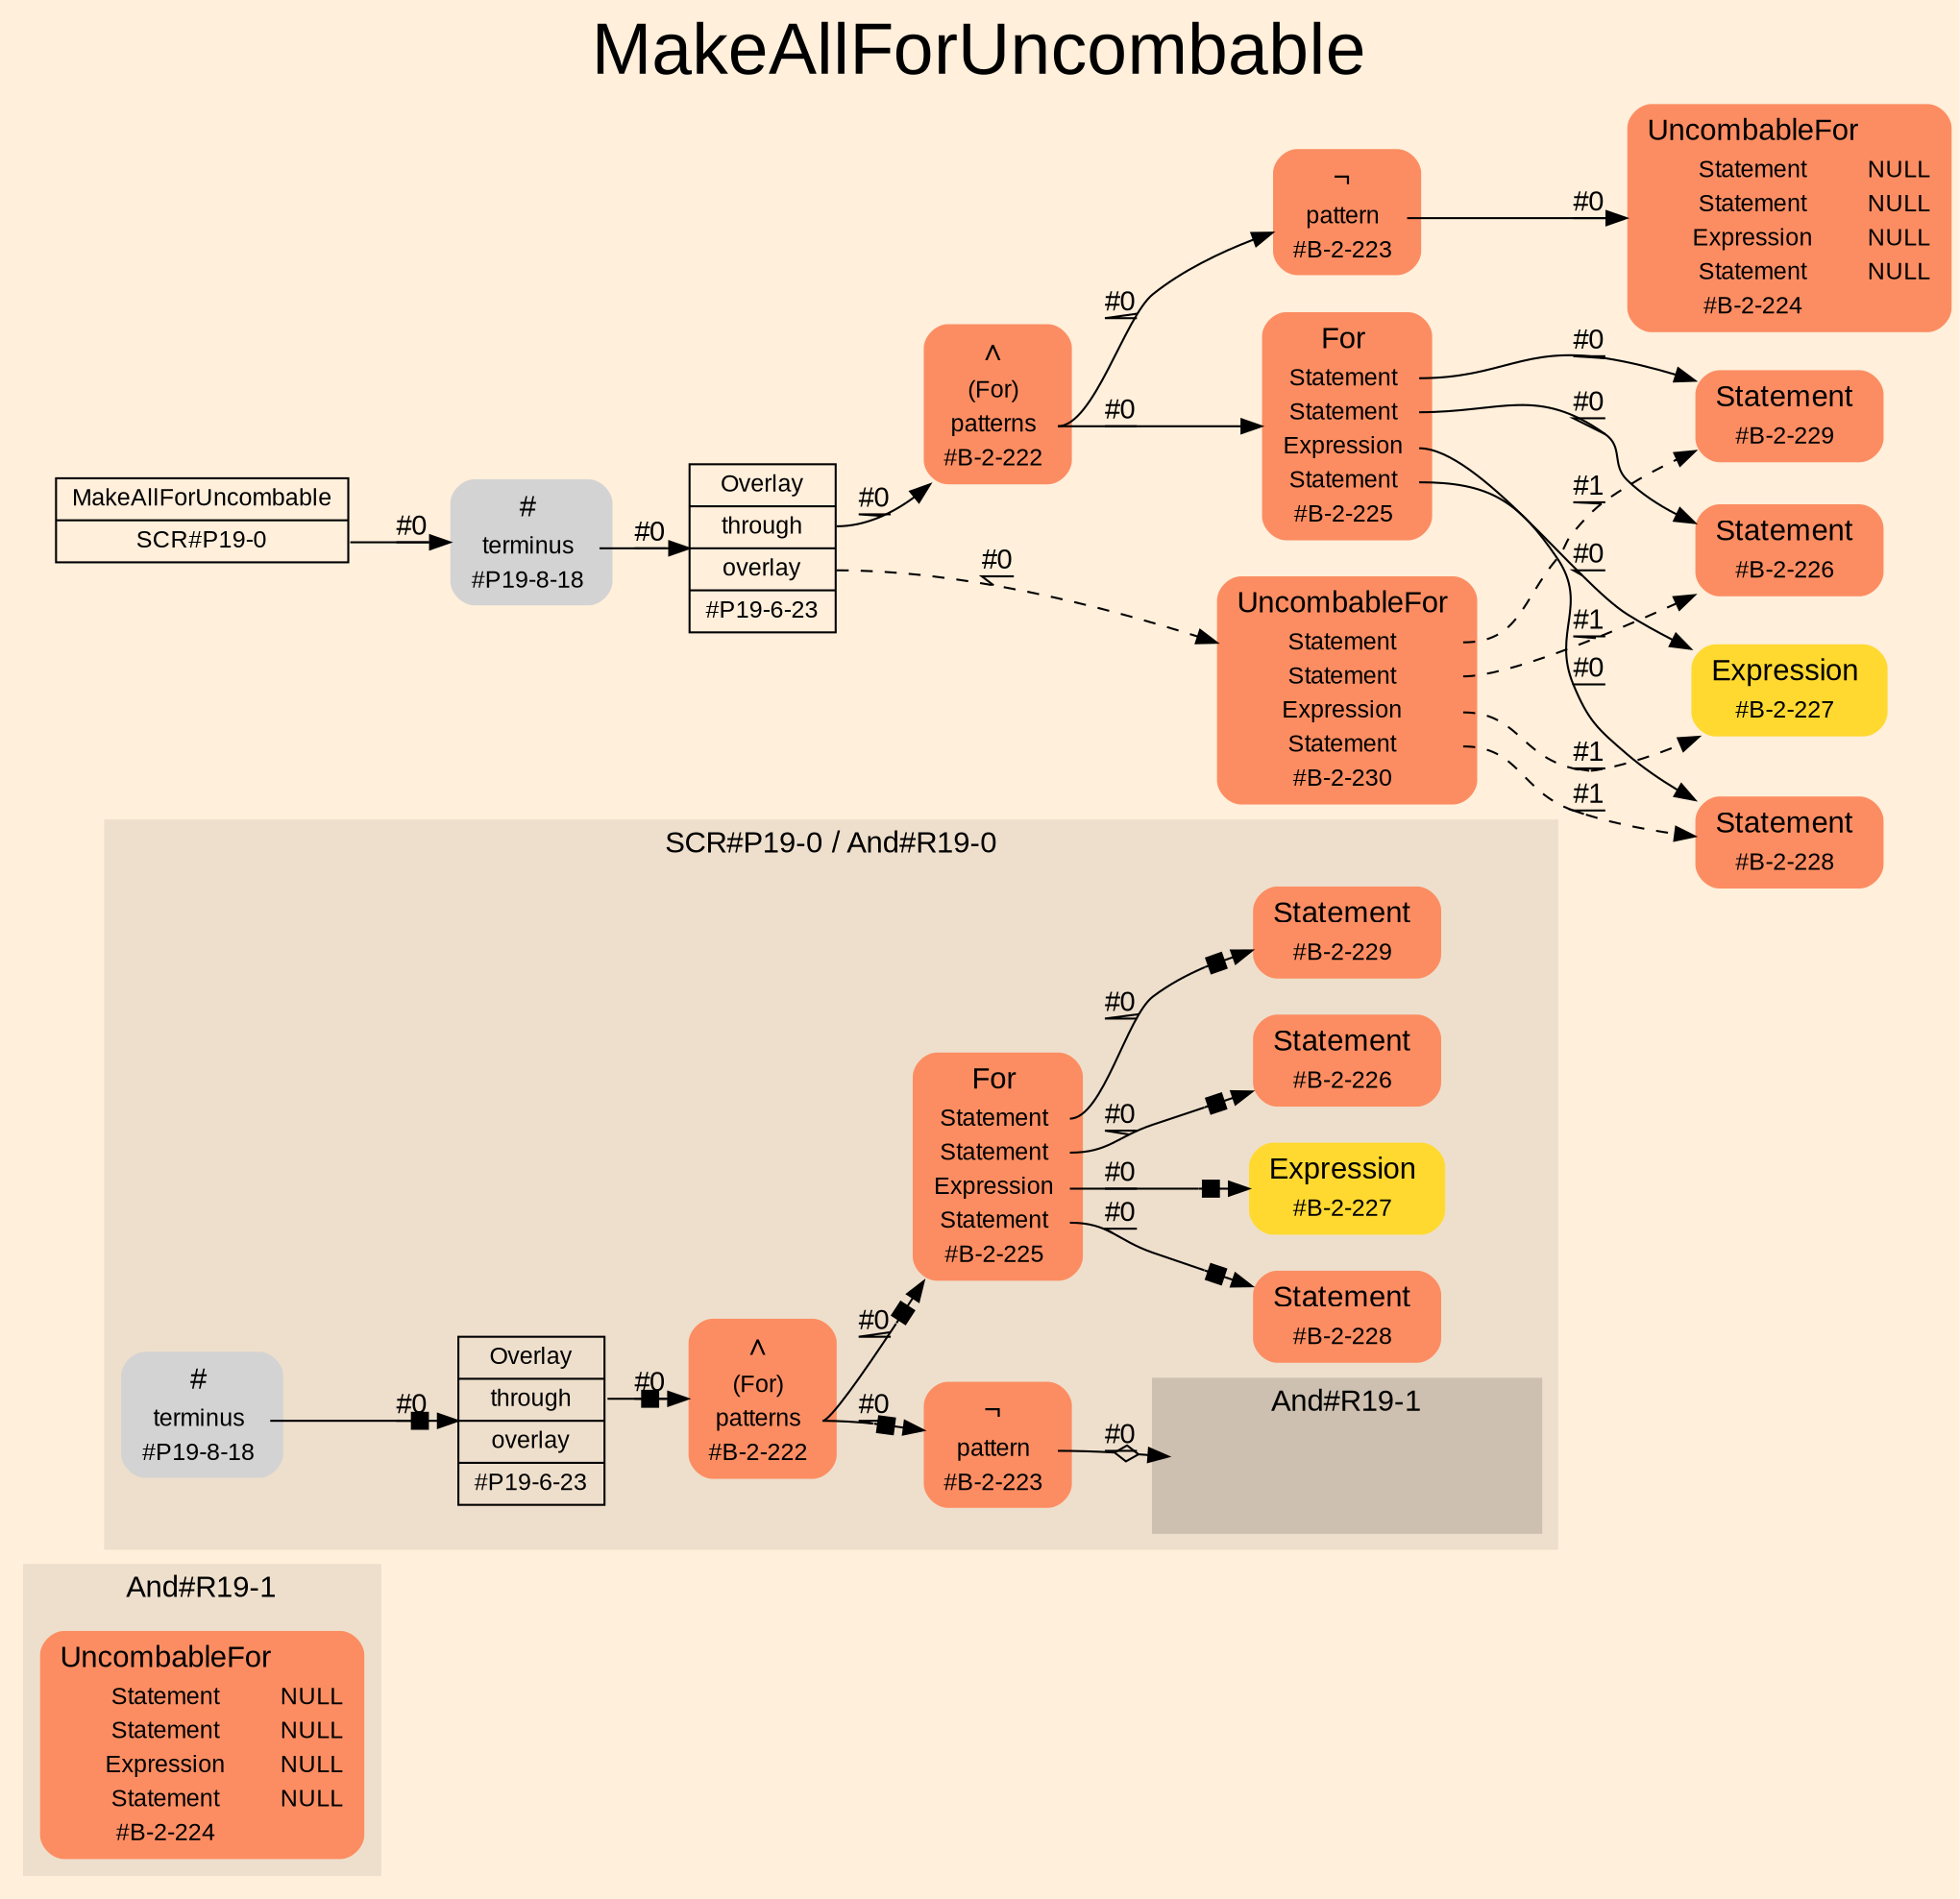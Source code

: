 digraph "MakeAllForUncombable" {
label = "MakeAllForUncombable"
labelloc = t
fontsize = "36"
graph [
    rankdir = "LR"
    ranksep = 0.3
    bgcolor = antiquewhite1
    color = black
    fontcolor = black
    fontname = "Arial"
];
node [
    fontname = "Arial"
];
edge [
    fontname = "Arial"
];

// -------------------- figure And#R19-1 --------------------
subgraph "clusterAnd#R19-1" {
    label = "And#R19-1"
    style = "filled"
    color = antiquewhite2
    fontsize = "15"
    "And#R19-1 / #B-2-224" [
        shape = "plaintext"
        fillcolor = "/set28/2"
        label = <<TABLE BORDER="0" CELLBORDER="0" CELLSPACING="0">
         <TR><TD><FONT POINT-SIZE="15.0">UncombableFor</FONT></TD><TD></TD></TR>
         <TR><TD>Statement</TD><TD PORT="port0">NULL</TD></TR>
         <TR><TD>Statement</TD><TD PORT="port1">NULL</TD></TR>
         <TR><TD>Expression</TD><TD PORT="port2">NULL</TD></TR>
         <TR><TD>Statement</TD><TD PORT="port3">NULL</TD></TR>
         <TR><TD>#B-2-224</TD><TD PORT="port4"></TD></TR>
        </TABLE>>
        style = "rounded,filled"
        fontsize = "12"
    ];
    
}


// -------------------- figure And#R19-0 --------------------
subgraph "clusterAnd#R19-0" {
    label = "SCR#P19-0 / And#R19-0"
    style = "filled"
    color = antiquewhite2
    fontsize = "15"
    "And#R19-0 / #B-2-222" [
        shape = "plaintext"
        fillcolor = "/set28/2"
        label = <<TABLE BORDER="0" CELLBORDER="0" CELLSPACING="0">
         <TR><TD><FONT POINT-SIZE="15.0">∧</FONT></TD><TD></TD></TR>
         <TR><TD>(For)</TD><TD PORT="port0"></TD></TR>
         <TR><TD>patterns</TD><TD PORT="port1"></TD></TR>
         <TR><TD>#B-2-222</TD><TD PORT="port2"></TD></TR>
        </TABLE>>
        style = "rounded,filled"
        fontsize = "12"
    ];
    
    "And#R19-0 / #B-2-223" [
        shape = "plaintext"
        fillcolor = "/set28/2"
        label = <<TABLE BORDER="0" CELLBORDER="0" CELLSPACING="0">
         <TR><TD><FONT POINT-SIZE="15.0">¬</FONT></TD><TD></TD></TR>
         <TR><TD>pattern</TD><TD PORT="port0"></TD></TR>
         <TR><TD>#B-2-223</TD><TD PORT="port1"></TD></TR>
        </TABLE>>
        style = "rounded,filled"
        fontsize = "12"
    ];
    
    "And#R19-0 / #B-2-225" [
        shape = "plaintext"
        fillcolor = "/set28/2"
        label = <<TABLE BORDER="0" CELLBORDER="0" CELLSPACING="0">
         <TR><TD><FONT POINT-SIZE="15.0">For</FONT></TD><TD></TD></TR>
         <TR><TD>Statement</TD><TD PORT="port0"></TD></TR>
         <TR><TD>Statement</TD><TD PORT="port1"></TD></TR>
         <TR><TD>Expression</TD><TD PORT="port2"></TD></TR>
         <TR><TD>Statement</TD><TD PORT="port3"></TD></TR>
         <TR><TD>#B-2-225</TD><TD PORT="port4"></TD></TR>
        </TABLE>>
        style = "rounded,filled"
        fontsize = "12"
    ];
    
    "And#R19-0 / #B-2-226" [
        shape = "plaintext"
        fillcolor = "/set28/2"
        label = <<TABLE BORDER="0" CELLBORDER="0" CELLSPACING="0">
         <TR><TD><FONT POINT-SIZE="15.0">Statement</FONT></TD><TD></TD></TR>
         <TR><TD>#B-2-226</TD><TD PORT="port0"></TD></TR>
        </TABLE>>
        style = "rounded,filled"
        fontsize = "12"
    ];
    
    "And#R19-0 / #B-2-227" [
        shape = "plaintext"
        fillcolor = "/set28/6"
        label = <<TABLE BORDER="0" CELLBORDER="0" CELLSPACING="0">
         <TR><TD><FONT POINT-SIZE="15.0">Expression</FONT></TD><TD></TD></TR>
         <TR><TD>#B-2-227</TD><TD PORT="port0"></TD></TR>
        </TABLE>>
        style = "rounded,filled"
        fontsize = "12"
    ];
    
    "And#R19-0 / #B-2-228" [
        shape = "plaintext"
        fillcolor = "/set28/2"
        label = <<TABLE BORDER="0" CELLBORDER="0" CELLSPACING="0">
         <TR><TD><FONT POINT-SIZE="15.0">Statement</FONT></TD><TD></TD></TR>
         <TR><TD>#B-2-228</TD><TD PORT="port0"></TD></TR>
        </TABLE>>
        style = "rounded,filled"
        fontsize = "12"
    ];
    
    "And#R19-0 / #B-2-229" [
        shape = "plaintext"
        fillcolor = "/set28/2"
        label = <<TABLE BORDER="0" CELLBORDER="0" CELLSPACING="0">
         <TR><TD><FONT POINT-SIZE="15.0">Statement</FONT></TD><TD></TD></TR>
         <TR><TD>#B-2-229</TD><TD PORT="port0"></TD></TR>
        </TABLE>>
        style = "rounded,filled"
        fontsize = "12"
    ];
    
    "And#R19-0 / #P19-6-23" [
        shape = "record"
        fillcolor = antiquewhite2
        label = "<fixed> Overlay | <port0> through | <port1> overlay | <port2> #P19-6-23"
        style = "filled"
        fontsize = "12"
        color = black
        fontcolor = black
    ];
    
    "And#R19-0 / #P19-8-18" [
        shape = "plaintext"
        label = <<TABLE BORDER="0" CELLBORDER="0" CELLSPACING="0">
         <TR><TD><FONT POINT-SIZE="15.0">#</FONT></TD><TD></TD></TR>
         <TR><TD>terminus</TD><TD PORT="port0"></TD></TR>
         <TR><TD>#P19-8-18</TD><TD PORT="port1"></TD></TR>
        </TABLE>>
        style = "rounded,filled"
        fontsize = "12"
    ];
    
    subgraph "clusterAnd#R19-0 / And#R19-1" {
        label = "And#R19-1"
        style = "filled"
        color = antiquewhite3
        fontsize = "15"
        "And#R19-0 / #0 / #B-2-224" [
            shape = "none"
            style = "invisible"
        ];
        
    }
    
}


// -------------------- transformation figure --------------------
"CR#P19-0" [
    shape = "record"
    fillcolor = antiquewhite1
    label = "<fixed> MakeAllForUncombable | <port0> SCR#P19-0"
    style = "filled"
    fontsize = "12"
    color = black
    fontcolor = black
];

"#P19-8-18" [
    shape = "plaintext"
    label = <<TABLE BORDER="0" CELLBORDER="0" CELLSPACING="0">
     <TR><TD><FONT POINT-SIZE="15.0">#</FONT></TD><TD></TD></TR>
     <TR><TD>terminus</TD><TD PORT="port0"></TD></TR>
     <TR><TD>#P19-8-18</TD><TD PORT="port1"></TD></TR>
    </TABLE>>
    style = "rounded,filled"
    fontsize = "12"
];

"#P19-6-23" [
    shape = "record"
    fillcolor = antiquewhite1
    label = "<fixed> Overlay | <port0> through | <port1> overlay | <port2> #P19-6-23"
    style = "filled"
    fontsize = "12"
    color = black
    fontcolor = black
];

"#B-2-222" [
    shape = "plaintext"
    fillcolor = "/set28/2"
    label = <<TABLE BORDER="0" CELLBORDER="0" CELLSPACING="0">
     <TR><TD><FONT POINT-SIZE="15.0">∧</FONT></TD><TD></TD></TR>
     <TR><TD>(For)</TD><TD PORT="port0"></TD></TR>
     <TR><TD>patterns</TD><TD PORT="port1"></TD></TR>
     <TR><TD>#B-2-222</TD><TD PORT="port2"></TD></TR>
    </TABLE>>
    style = "rounded,filled"
    fontsize = "12"
];

"#B-2-223" [
    shape = "plaintext"
    fillcolor = "/set28/2"
    label = <<TABLE BORDER="0" CELLBORDER="0" CELLSPACING="0">
     <TR><TD><FONT POINT-SIZE="15.0">¬</FONT></TD><TD></TD></TR>
     <TR><TD>pattern</TD><TD PORT="port0"></TD></TR>
     <TR><TD>#B-2-223</TD><TD PORT="port1"></TD></TR>
    </TABLE>>
    style = "rounded,filled"
    fontsize = "12"
];

"#B-2-224" [
    shape = "plaintext"
    fillcolor = "/set28/2"
    label = <<TABLE BORDER="0" CELLBORDER="0" CELLSPACING="0">
     <TR><TD><FONT POINT-SIZE="15.0">UncombableFor</FONT></TD><TD></TD></TR>
     <TR><TD>Statement</TD><TD PORT="port0">NULL</TD></TR>
     <TR><TD>Statement</TD><TD PORT="port1">NULL</TD></TR>
     <TR><TD>Expression</TD><TD PORT="port2">NULL</TD></TR>
     <TR><TD>Statement</TD><TD PORT="port3">NULL</TD></TR>
     <TR><TD>#B-2-224</TD><TD PORT="port4"></TD></TR>
    </TABLE>>
    style = "rounded,filled"
    fontsize = "12"
];

"#B-2-225" [
    shape = "plaintext"
    fillcolor = "/set28/2"
    label = <<TABLE BORDER="0" CELLBORDER="0" CELLSPACING="0">
     <TR><TD><FONT POINT-SIZE="15.0">For</FONT></TD><TD></TD></TR>
     <TR><TD>Statement</TD><TD PORT="port0"></TD></TR>
     <TR><TD>Statement</TD><TD PORT="port1"></TD></TR>
     <TR><TD>Expression</TD><TD PORT="port2"></TD></TR>
     <TR><TD>Statement</TD><TD PORT="port3"></TD></TR>
     <TR><TD>#B-2-225</TD><TD PORT="port4"></TD></TR>
    </TABLE>>
    style = "rounded,filled"
    fontsize = "12"
];

"#B-2-229" [
    shape = "plaintext"
    fillcolor = "/set28/2"
    label = <<TABLE BORDER="0" CELLBORDER="0" CELLSPACING="0">
     <TR><TD><FONT POINT-SIZE="15.0">Statement</FONT></TD><TD></TD></TR>
     <TR><TD>#B-2-229</TD><TD PORT="port0"></TD></TR>
    </TABLE>>
    style = "rounded,filled"
    fontsize = "12"
];

"#B-2-226" [
    shape = "plaintext"
    fillcolor = "/set28/2"
    label = <<TABLE BORDER="0" CELLBORDER="0" CELLSPACING="0">
     <TR><TD><FONT POINT-SIZE="15.0">Statement</FONT></TD><TD></TD></TR>
     <TR><TD>#B-2-226</TD><TD PORT="port0"></TD></TR>
    </TABLE>>
    style = "rounded,filled"
    fontsize = "12"
];

"#B-2-227" [
    shape = "plaintext"
    fillcolor = "/set28/6"
    label = <<TABLE BORDER="0" CELLBORDER="0" CELLSPACING="0">
     <TR><TD><FONT POINT-SIZE="15.0">Expression</FONT></TD><TD></TD></TR>
     <TR><TD>#B-2-227</TD><TD PORT="port0"></TD></TR>
    </TABLE>>
    style = "rounded,filled"
    fontsize = "12"
];

"#B-2-228" [
    shape = "plaintext"
    fillcolor = "/set28/2"
    label = <<TABLE BORDER="0" CELLBORDER="0" CELLSPACING="0">
     <TR><TD><FONT POINT-SIZE="15.0">Statement</FONT></TD><TD></TD></TR>
     <TR><TD>#B-2-228</TD><TD PORT="port0"></TD></TR>
    </TABLE>>
    style = "rounded,filled"
    fontsize = "12"
];

"#B-2-230" [
    shape = "plaintext"
    fillcolor = "/set28/2"
    label = <<TABLE BORDER="0" CELLBORDER="0" CELLSPACING="0">
     <TR><TD><FONT POINT-SIZE="15.0">UncombableFor</FONT></TD><TD></TD></TR>
     <TR><TD>Statement</TD><TD PORT="port0"></TD></TR>
     <TR><TD>Statement</TD><TD PORT="port1"></TD></TR>
     <TR><TD>Expression</TD><TD PORT="port2"></TD></TR>
     <TR><TD>Statement</TD><TD PORT="port3"></TD></TR>
     <TR><TD>#B-2-230</TD><TD PORT="port4"></TD></TR>
    </TABLE>>
    style = "rounded,filled"
    fontsize = "12"
];


// -------------------- links --------------------
// links for block CR#P19-0
"CR#P19-0":port0 -> "#P19-8-18" [
    label = "#0"
    decorate = true
    color = black
    fontcolor = black
];

// links for block #P19-8-18
"#P19-8-18":port0 -> "#P19-6-23" [
    label = "#0"
    decorate = true
    color = black
    fontcolor = black
];

// links for block #P19-6-23
"#P19-6-23":port0 -> "#B-2-222" [
    label = "#0"
    decorate = true
    color = black
    fontcolor = black
];

"#P19-6-23":port1 -> "#B-2-230" [
    style="dashed"
    label = "#0"
    decorate = true
    color = black
    fontcolor = black
];

// links for block #B-2-222
"#B-2-222":port1 -> "#B-2-223" [
    label = "#0"
    decorate = true
    color = black
    fontcolor = black
];

"#B-2-222":port1 -> "#B-2-225" [
    label = "#0"
    decorate = true
    color = black
    fontcolor = black
];

// links for block #B-2-223
"#B-2-223":port0 -> "#B-2-224" [
    label = "#0"
    decorate = true
    color = black
    fontcolor = black
];

// links for block #B-2-224
// links for block #B-2-225
"#B-2-225":port0 -> "#B-2-229" [
    label = "#0"
    decorate = true
    color = black
    fontcolor = black
];

"#B-2-225":port1 -> "#B-2-226" [
    label = "#0"
    decorate = true
    color = black
    fontcolor = black
];

"#B-2-225":port2 -> "#B-2-227" [
    label = "#0"
    decorate = true
    color = black
    fontcolor = black
];

"#B-2-225":port3 -> "#B-2-228" [
    label = "#0"
    decorate = true
    color = black
    fontcolor = black
];

// links for block #B-2-229
// links for block #B-2-226
// links for block #B-2-227
// links for block #B-2-228
// links for block #B-2-230
"#B-2-230":port0 -> "#B-2-229" [
    style="dashed"
    label = "#1"
    decorate = true
    color = black
    fontcolor = black
];

"#B-2-230":port1 -> "#B-2-226" [
    style="dashed"
    label = "#1"
    decorate = true
    color = black
    fontcolor = black
];

"#B-2-230":port2 -> "#B-2-227" [
    style="dashed"
    label = "#1"
    decorate = true
    color = black
    fontcolor = black
];

"#B-2-230":port3 -> "#B-2-228" [
    style="dashed"
    label = "#1"
    decorate = true
    color = black
    fontcolor = black
];

// links for block And#R19-0 / #B-2-222
"And#R19-0 / #B-2-222":port1 -> "And#R19-0 / #B-2-223" [
    arrowhead="normalnonebox"
    label = "#0"
    decorate = true
    color = black
    fontcolor = black
];

"And#R19-0 / #B-2-222":port1 -> "And#R19-0 / #B-2-225" [
    arrowhead="normalnonebox"
    label = "#0"
    decorate = true
    color = black
    fontcolor = black
];

// links for block And#R19-0 / #B-2-223
"And#R19-0 / #B-2-223":port0 -> "And#R19-0 / #0 / #B-2-224" [
    arrowhead="normalnoneodiamond"
    label = "#0"
    decorate = true
    color = black
    fontcolor = black
];

// links for block And#R19-0 / #B-2-225
"And#R19-0 / #B-2-225":port0 -> "And#R19-0 / #B-2-229" [
    arrowhead="normalnonebox"
    label = "#0"
    decorate = true
    color = black
    fontcolor = black
];

"And#R19-0 / #B-2-225":port1 -> "And#R19-0 / #B-2-226" [
    arrowhead="normalnonebox"
    label = "#0"
    decorate = true
    color = black
    fontcolor = black
];

"And#R19-0 / #B-2-225":port2 -> "And#R19-0 / #B-2-227" [
    arrowhead="normalnonebox"
    label = "#0"
    decorate = true
    color = black
    fontcolor = black
];

"And#R19-0 / #B-2-225":port3 -> "And#R19-0 / #B-2-228" [
    arrowhead="normalnonebox"
    label = "#0"
    decorate = true
    color = black
    fontcolor = black
];

// links for block And#R19-0 / #B-2-226
// links for block And#R19-0 / #B-2-227
// links for block And#R19-0 / #B-2-228
// links for block And#R19-0 / #B-2-229
// links for block And#R19-0 / #P19-6-23
"And#R19-0 / #P19-6-23":port0 -> "And#R19-0 / #B-2-222" [
    arrowhead="normalnonebox"
    label = "#0"
    decorate = true
    color = black
    fontcolor = black
];

// links for block And#R19-0 / #P19-8-18
"And#R19-0 / #P19-8-18":port0 -> "And#R19-0 / #P19-6-23" [
    arrowhead="normalnonebox"
    label = "#0"
    decorate = true
    color = black
    fontcolor = black
];

// links for block And#R19-0 / #0 / #B-2-224
// links for block And#R19-1 / #B-2-224
}
